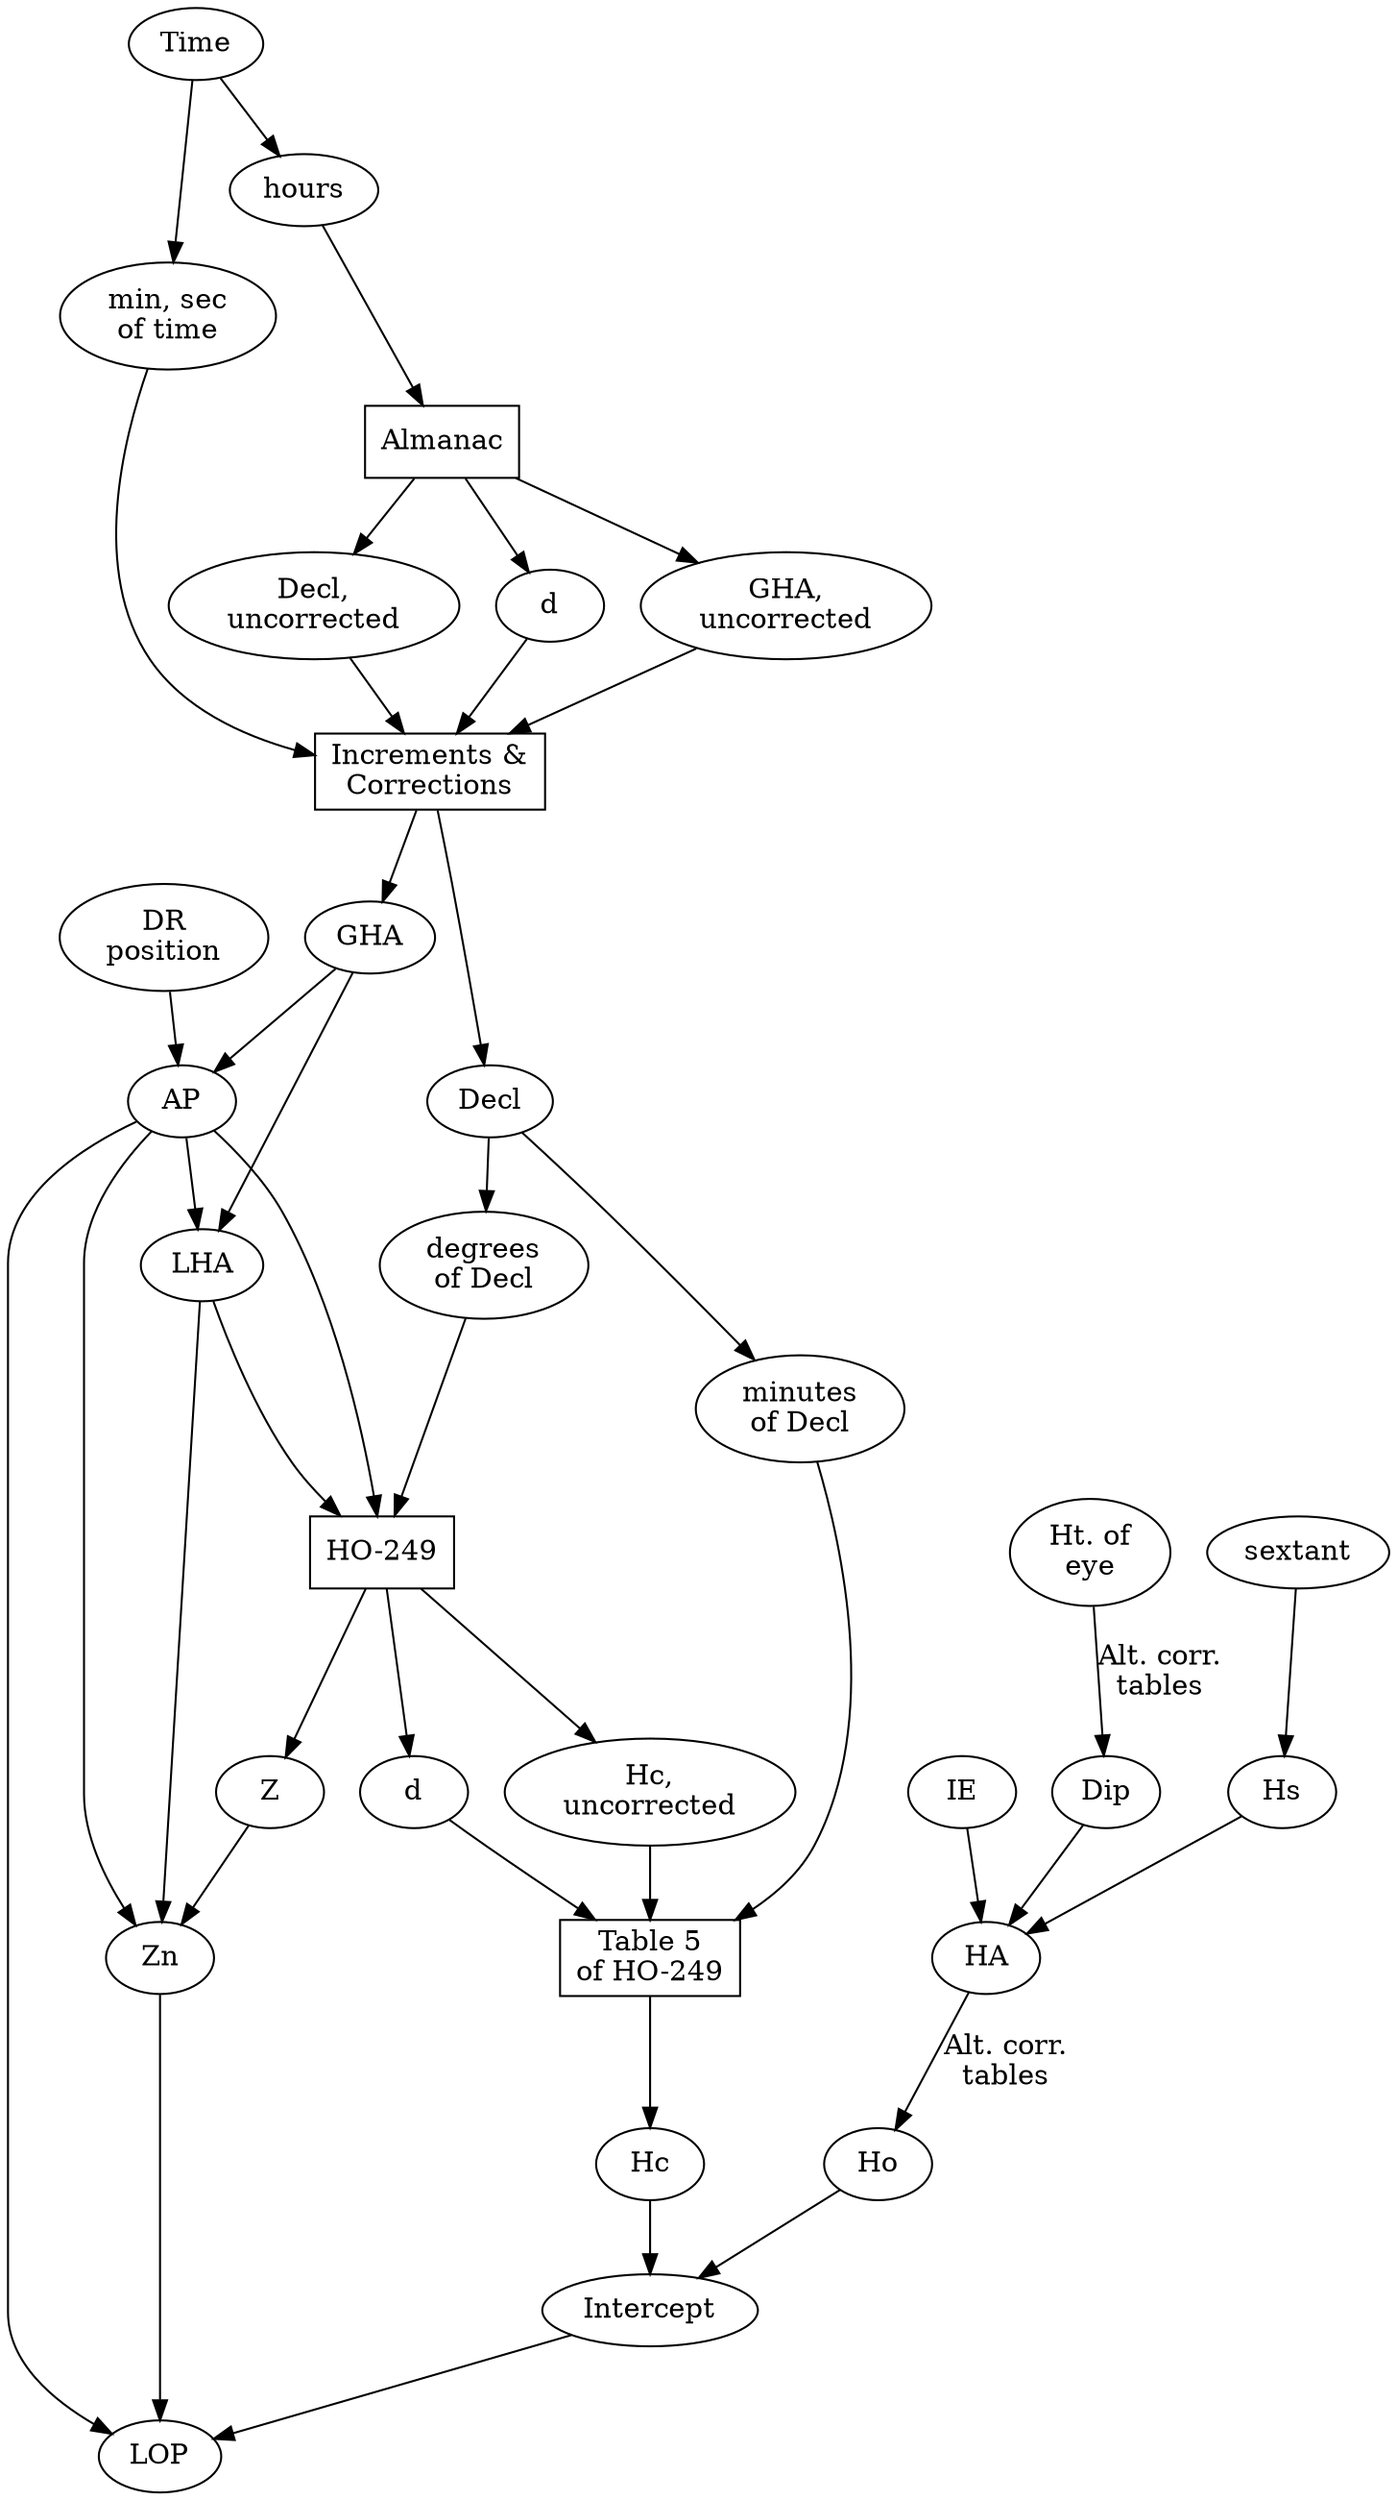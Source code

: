 digraph {

DR_pos [label="DR\nposition"]
Ht_of_eye [label="Ht. of\neye"]
HO_249 [label="HO-249"]

min_sec [label="min, sec\nof time"]
GHA_u [label="GHA,\nuncorrected"]
Decl_u [label="Decl,\nuncorrected"]
Decl_d [label="degrees\nof Decl"]
Decl_m [label="minutes\nof Decl"]
Hc_u [label="Hc,\nuncorrected"]

AP -> Zn
LHA -> Zn

sextant -> Hs
Hs -> HA
IE -> HA
Ht_of_eye -> Dip [label="Alt. corr.\ntables"]
Dip -> HA
HA -> Ho [label="Alt. corr.\ntables"]

Time -> hours
Time -> min_sec

Almanac [shape="rectangle"]
hours -> Almanac

Almanac -> GHA_u
Almanac -> Decl_u
Almanac -> d

ic [label="Increments &\nCorrections" shape="rectangle"]
min_sec -> ic
GHA_u -> ic
Decl_u -> ic
d -> ic
ic -> GHA
ic -> Decl

GHA -> AP
DR_pos -> AP
AP -> LHA
GHA -> LHA

HO_249 [shape="rectangle"]

AP -> HO_249
LHA -> HO_249

Decl -> Decl_d
Decl -> Decl_m
Decl_d -> HO_249

d2 [label="d"]
HO_249 -> Hc_u
HO_249 -> Z -> Zn
HO_249 -> d2

tab5 [label="Table 5\nof HO-249" shape="rectangle"]
Decl_m -> tab5
d2 -> tab5
Hc_u -> tab5
tab5 -> Hc

Ho -> Intercept
Hc -> Intercept

AP -> LOP
Zn -> LOP
Intercept -> LOP

}
